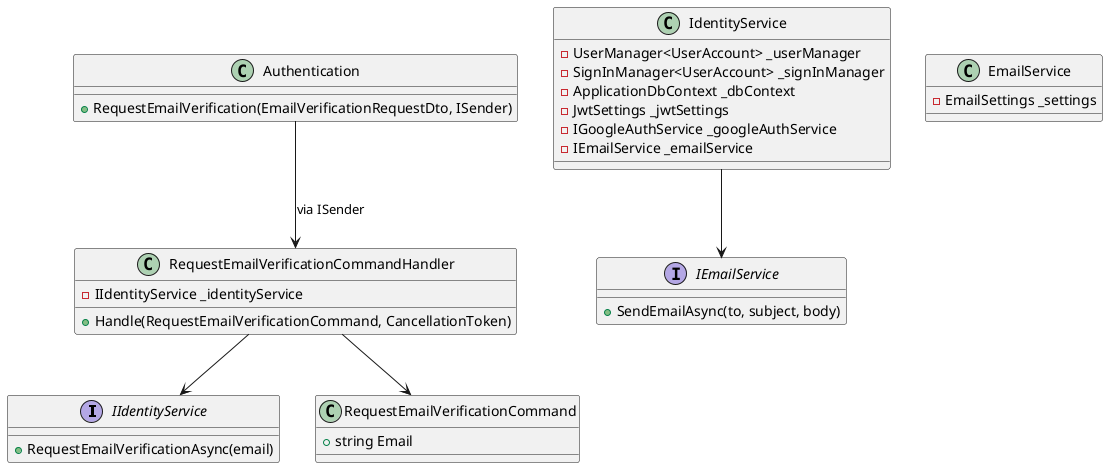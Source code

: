 @startuml
' RequestEmailVerification Endpoint Class Diagram
interface IIdentityService {
    +RequestEmailVerificationAsync(email)
}
interface IEmailService {
    +SendEmailAsync(to, subject, body)
}
class EmailService {
    -EmailSettings _settings
}
class IdentityService {
    -UserManager<UserAccount> _userManager
    -SignInManager<UserAccount> _signInManager
    -ApplicationDbContext _dbContext
    -JwtSettings _jwtSettings
    -IGoogleAuthService _googleAuthService
    -IEmailService _emailService
}
class RequestEmailVerificationCommand {
    +string Email
}
class RequestEmailVerificationCommandHandler {
    -IIdentityService _identityService
    +Handle(RequestEmailVerificationCommand, CancellationToken)
}
class Authentication {
    +RequestEmailVerification(EmailVerificationRequestDto, ISender)
}
IdentityService --> IEmailService
RequestEmailVerificationCommandHandler --> IIdentityService
RequestEmailVerificationCommandHandler --> RequestEmailVerificationCommand
Authentication --> RequestEmailVerificationCommandHandler : via ISender
@enduml 